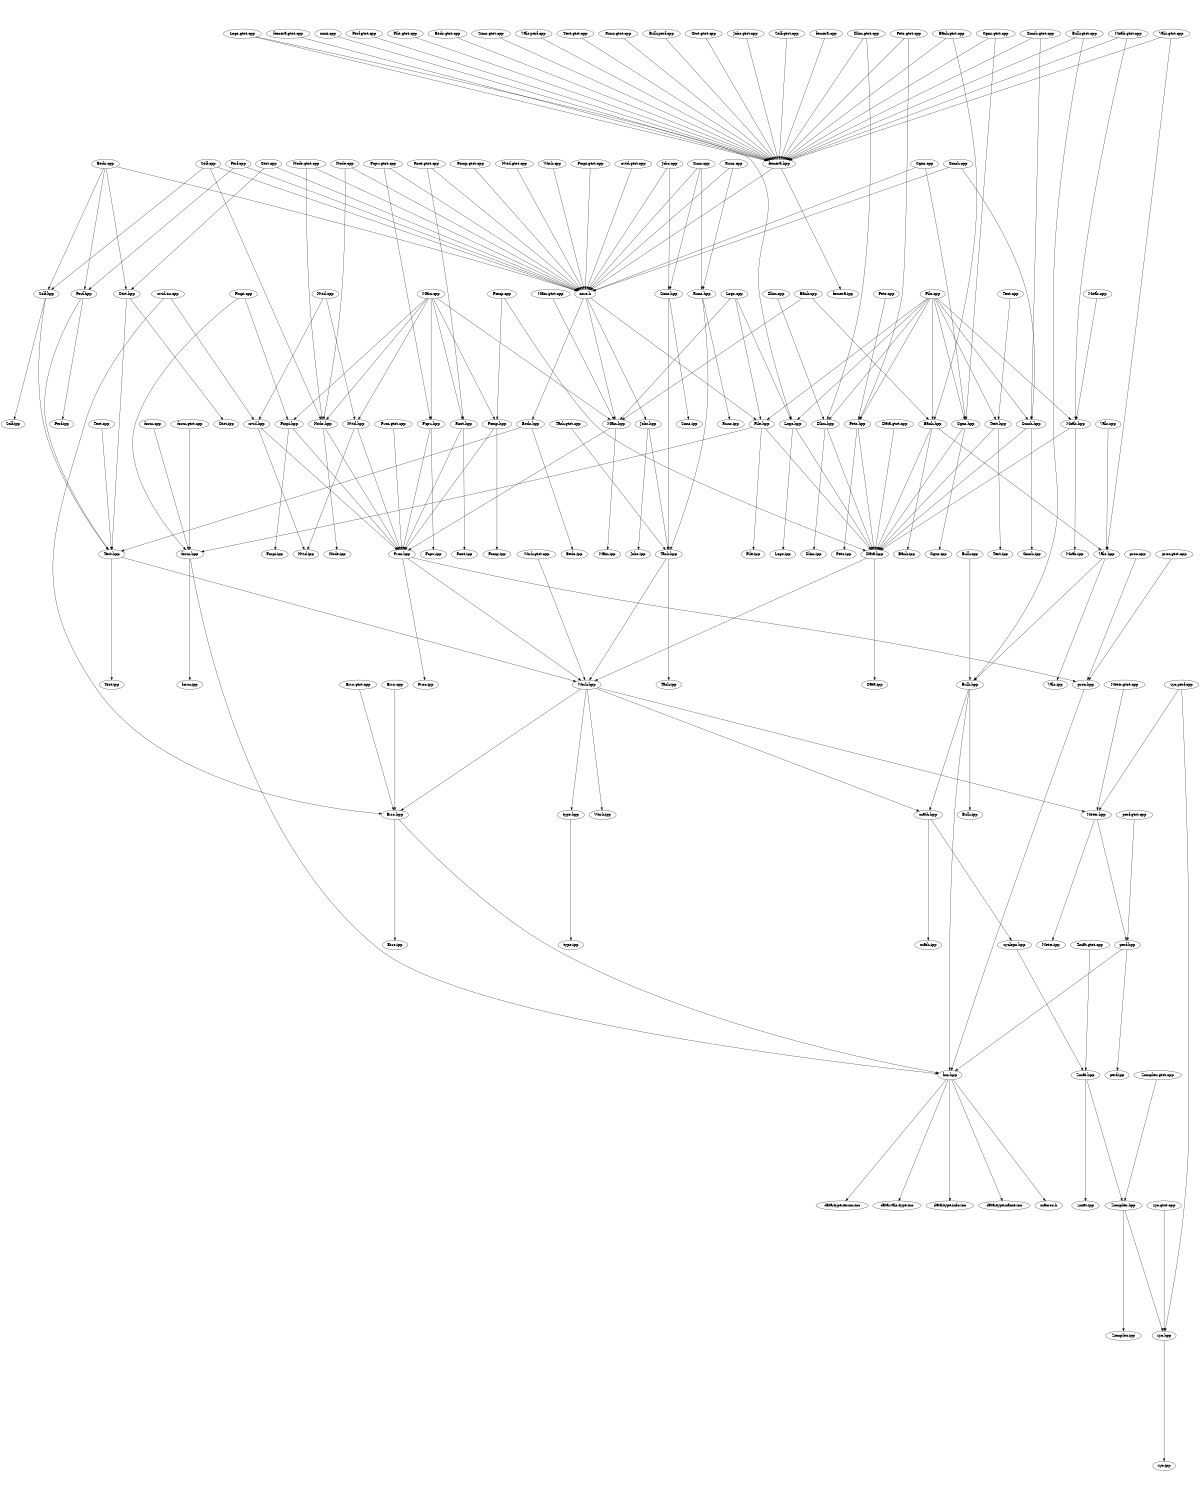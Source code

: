 digraph "source tree" {
    overlap=scale;
    size="8,10";
    ratio="fill";
    fontsize="16";
    fontname="Helvetica";
	clusterrank="local";
	"Moab.hpp" -> "Moab.ipp"
	"Work.hpp" -> "Meter.hpp"
	"Logs.gtst.cpp" -> "femera.hpp"
	"Test.hpp" -> "Work.hpp"
	"Logs.cpp" -> "Main.hpp"
	"Fmpi.gtst.cpp" -> "core.h"
	"Perf.gtst.cpp" -> "femera.hpp"
	"Node.gtst.cpp" -> "core.h"
	"Moab.cpp" -> "Moab.hpp"
	"Pets.gtst.cpp" -> "Pets.hpp"
	"Logs.cpp" -> "Logs.hpp"
	"form.hpp" -> "fmr.hpp"
	"Moab.gtst.cpp" -> "Moab.hpp"
	"Moab.gtst.cpp" -> "femera.hpp"
	"File.cpp" -> "File.hpp"
	"Vals.gtst.cpp" -> "femera.hpp"
	"Cgns.gtst.cpp" -> "femera.hpp"
	"Dlim.gtst.cpp" -> "Dlim.hpp"
	"Fcpu.gtst.cpp" -> "core.h"
	"Gtst.cpp" -> "core.h"
	"Fcpu.hpp" -> "Proc.hpp"
	"Sims.cpp" -> "Sims.hpp"
	"Bank.hpp" -> "Vals.hpp"
	"Jobs.cpp" -> "Sims.hpp"
	"File.gtst.cpp" -> "femera.hpp"
	"Proc.hpp" -> "proc.hpp"
	"Dlim.hpp" -> "Data.hpp"
	"Beds.gtst.cpp" -> "femera.hpp"
	"Nvid.hpp" -> "Nvid.ipp"
	"Bulk.hpp" -> "Bulk.ipp"
	"Pets.cpp" -> "Pets.hpp"
	"Beds.cpp" -> "Self.hpp"
	"proc.cpp" -> "proc.hpp"
	"Cgns.cpp" -> "core.h"
	"Perf.cpp" -> "Perf.hpp"
	"proc.gtst.cpp" -> "proc.hpp"
	"Sims.gtst.cpp" -> "femera.hpp"
	"File.cpp" -> "Dlim.hpp"
	"Fmpi.hpp" -> "Proc.hpp"
	"Dlim.hpp" -> "Dlim.ipp"
	"Main.hpp" -> "Proc.hpp"
	"Work.hpp" -> "Errs.hpp"
	"Cgns.hpp" -> "Cgns.ipp"
	"nvid.gtst.cpp" -> "core.h"
	"Beds.hpp" -> "Test.hpp"
	"core.h" -> "Jobs.hpp"
	"Sims.hpp" -> "Sims.ipp"
	"Data.gtst.cpp" -> "Data.hpp"
	"Gtst.hpp" -> "Gtst.ipp"
	"Runs.hpp" -> "Runs.ipp"
	"Fomp.gtst.cpp" -> "core.h"
	"Bank.cpp" -> "Bank.hpp"
	"femera.hpp" -> "femera.ipp"
	"Self.hpp" -> "Test.hpp"
	"type.hpp" -> "type.ipp"
	"Self.cpp" -> "core.h"
	"Perf.hpp" -> "Test.hpp"
	"Vals.perf.cpp" -> "femera.hpp"
	"Root.gtst.cpp" -> "core.h"
	"Data.hpp" -> "Data.ipp"
	"Zomplex.hpp" -> "Zomplex.ipp"
	"Proc.hpp" -> "Work.hpp"
	"Proc.gtst.cpp" -> "Proc.hpp"
	"Text.gtst.cpp" -> "femera.hpp"
	"Bulk.cpp" -> "Bulk.hpp"
	"Logs.hpp" -> "Data.hpp"
	"Vals.hpp" -> "Bulk.hpp"
	"Work.hpp" -> "math.hpp"
	"Node.cpp" -> "core.h"
	"Main.cpp" -> "Nvid.hpp"
	"Gmsh.hpp" -> "Data.hpp"
	"Bulk.hpp" -> "math.hpp"
	"Errs.hpp" -> "fmr.hpp"
	"Runs.gtst.cpp" -> "femera.hpp"
	"Pets.hpp" -> "Pets.ipp"
	"Bank.cpp" -> "Main.hpp"
	"Gtst.cpp" -> "Gtst.hpp"
	"Sims.cpp" -> "Runs.hpp"
	"File.cpp" -> "Cgns.hpp"
	"Node.hpp" -> "Proc.hpp"
	"Pets.gtst.cpp" -> "femera.hpp"
	"nvid.cu.cpp" -> "nvid.hpp"
	"Perf.hpp" -> "Perf.ipp"
	"math.hpp" -> "zyclops.hpp"
	"File.hpp" -> "Data.hpp"
	"Jobs.cpp" -> "core.h"
	"Bulk.perf.cpp" -> "femera.hpp"
	"Main.cpp" -> "Fcpu.hpp"
	"Jobs.hpp" -> "Task.hpp"
	"File.cpp" -> "Gmsh.hpp"
	"Bulk.gtst.cpp" -> "Bulk.hpp"
	"zyc.gtst.cpp" -> "zyc.hpp"
	"Pets.hpp" -> "Data.hpp"
	"nvid.hpp" -> "Proc.hpp"
	"Gtst.gtst.cpp" -> "femera.hpp"
	"zyc.perf.cpp" -> "zyc.hpp"
	"Jobs.gtst.cpp" -> "femera.hpp"
	"Meter.hpp" -> "perf.hpp"
	"Main.cpp" -> "Root.hpp"
	"Runs.cpp" -> "core.h"
	"Fcpu.gtst.cpp" -> "Fcpu.hpp"
	"Vals.cpp" -> "Vals.hpp"
	"Cgns.cpp" -> "Cgns.hpp"
	"Text.hpp" -> "Text.ipp"
	"Moab.hpp" -> "Data.hpp"
	"Nvid.cpp" -> "Nvid.hpp"
	"Errs.cpp" -> "Errs.hpp"
	"Fomp.hpp" -> "Proc.hpp"
	"Runs.cpp" -> "Runs.hpp"
	"nvid.cu.cpp" -> "Errs.hpp"
	"Self.gtst.cpp" -> "femera.hpp"
	"Data.hpp" -> "Work.hpp"
	"Nvid.cpp" -> "nvid.hpp"
	"Root.hpp" -> "Proc.hpp"
	"Bulk.hpp" -> "fmr.hpp"
	"Task.hpp" -> "Work.hpp"
	"Main.cpp" -> "Main.hpp"
	"Fomp.cpp" -> "Fomp.hpp"
	"Bulk.gtst.cpp" -> "femera.hpp"
	"core.h" -> "Beds.hpp"
	"Zmat.gtst.cpp" -> "Zmat.hpp"
	"form.gtst.cpp" -> "form.hpp"
	"Text.hpp" -> "Data.hpp"
	"Gtst.hpp" -> "Test.hpp"
	"File.hpp" -> "File.ipp"
	"Test.hpp" -> "Test.ipp"
	"Fcpu.hpp" -> "Fcpu.ipp"
	"Beds.cpp" -> "Gtst.hpp"
	"Fmpi.cpp" -> "form.hpp"
	"Zmat.hpp" -> "Zomplex.hpp"
	"Fomp.cpp" -> "Data.hpp"
	"Text.cpp" -> "Text.hpp"
	"File.cpp" -> "Logs.hpp"
	"math.hpp" -> "math.ipp"
	"Main.cpp" -> "Node.hpp"
	"Self.cpp" -> "Self.hpp"
	"Root.hpp" -> "Root.ipp"
	"Node.hpp" -> "Node.ipp"
	"Bank.gtst.cpp" -> "Bank.hpp"
	"perf.hpp" -> "fmr.hpp"
	"fmr.hpp" -> "data-type-info.inc"
	"Dlim.cpp" -> "Dlim.hpp"
	"File.hpp" -> "form.hpp"
	"Cgns.gtst.cpp" -> "Cgns.hpp"
	"perf.gtst.cpp" -> "perf.hpp"
	"Main.cpp" -> "Fomp.hpp"
	"Sims.hpp" -> "Task.hpp"
	"Sims.cpp" -> "core.h"
	"Nvid.gtst.cpp" -> "core.h"
	"Zomplex.hpp" -> "zyc.hpp"
	"Beds.cpp" -> "Perf.hpp"
	"File.cpp" -> "Moab.hpp"
	"Zomplex.gtst.cpp" -> "Zomplex.hpp"
	"Gmsh.gtst.cpp" -> "Gmsh.hpp"
	"Gmsh.gtst.cpp" -> "femera.hpp"
	"Nvid.hpp" -> "Proc.hpp"
	"proc.hpp" -> "fmr.hpp"
	"Main.gtst.cpp" -> "Main.hpp"
	"Gmsh.hpp" -> "Gmsh.ipp"
	"File.cpp" -> "Bank.hpp"
	"Fomp.hpp" -> "Fomp.ipp"
	"Beds.hpp" -> "Beds.ipp"
	"femera.cpp" -> "femera.hpp"
	"Test.cpp" -> "Test.hpp"
	"Main.cpp" -> "Fmpi.hpp"
	"Bank.gtst.cpp" -> "femera.hpp"
	"Cgns.hpp" -> "Data.hpp"
	"Zmat.hpp" -> "Zmat.ipp"
	"form.hpp" -> "form.ipp"
	"Node.gtst.cpp" -> "Node.hpp"
	"Root.gtst.cpp" -> "Root.hpp"
	"Logs.hpp" -> "Logs.ipp"
	"Vals.hpp" -> "Vals.ipp"
	"Self.cpp" -> "Node.hpp"
	"Gmsh.cpp" -> "Gmsh.hpp"
	"Task.gtst.cpp" -> "Task.hpp"
	"perf.hpp" -> "perf.ipp"
	"Self.hpp" -> "Self.ipp"
	"File.cpp" -> "Text.hpp"
	"Perf.cpp" -> "core.h"
	"Vals.gtst.cpp" -> "Vals.hpp"
	"Beds.cpp" -> "core.h"
	"Jobs.hpp" -> "Jobs.ipp"
	"File.cpp" -> "Pets.hpp"
	"Runs.hpp" -> "Task.hpp"
	"Work.hpp" -> "Work.ipp"
	"Fmpi.cpp" -> "Fmpi.hpp"
	"core.h" -> "File.hpp"
	"Main.hpp" -> "Main.ipp"
	"zyc.hpp" -> "zyc.ipp"
	"zyclops.hpp" -> "Zmat.hpp"
	"Work.gtst.cpp" -> "Work.hpp"
	"fmr.hpp" -> "data-type-name.inc"
	"Meter.gtst.cpp" -> "Meter.hpp"
	"Work.cpp" -> "core.h"
	"Logs.cpp" -> "File.hpp"
	"femera.gtst.cpp" -> "femera.hpp"
	"core.h" -> "Main.hpp"
	"Gmsh.cpp" -> "core.h"
	"Meter.hpp" -> "Meter.ipp"
	"mini.cpp" -> "femera.hpp"
	"Task.hpp" -> "Task.ipp"
	"Node.cpp" -> "Node.hpp"
	"Work.hpp" -> "type.hpp"
	"fmr.hpp" -> "macros.h"
	"Bank.hpp" -> "Bank.ipp"
	"zyc.perf.cpp" -> "Meter.hpp"
	"form.cpp" -> "form.hpp"
	"Errs.hpp" -> "Errs.ipp"
	"fmr.hpp" -> "data-type-enum.inc"
	"Dlim.gtst.cpp" -> "femera.hpp"
	"Proc.hpp" -> "Proc.ipp"
	"Errs.gtst.cpp" -> "Errs.hpp"
	"nvid.hpp" -> "Nvid.ipp"
	"femera.hpp" -> "core.h"
	"Bank.hpp" -> "Data.hpp"
	"Fmpi.hpp" -> "Fmpi.ipp"
	"Logs.gtst.cpp" -> "Logs.hpp"
	"fmr.hpp" -> "data-vals-type.inc"
}
